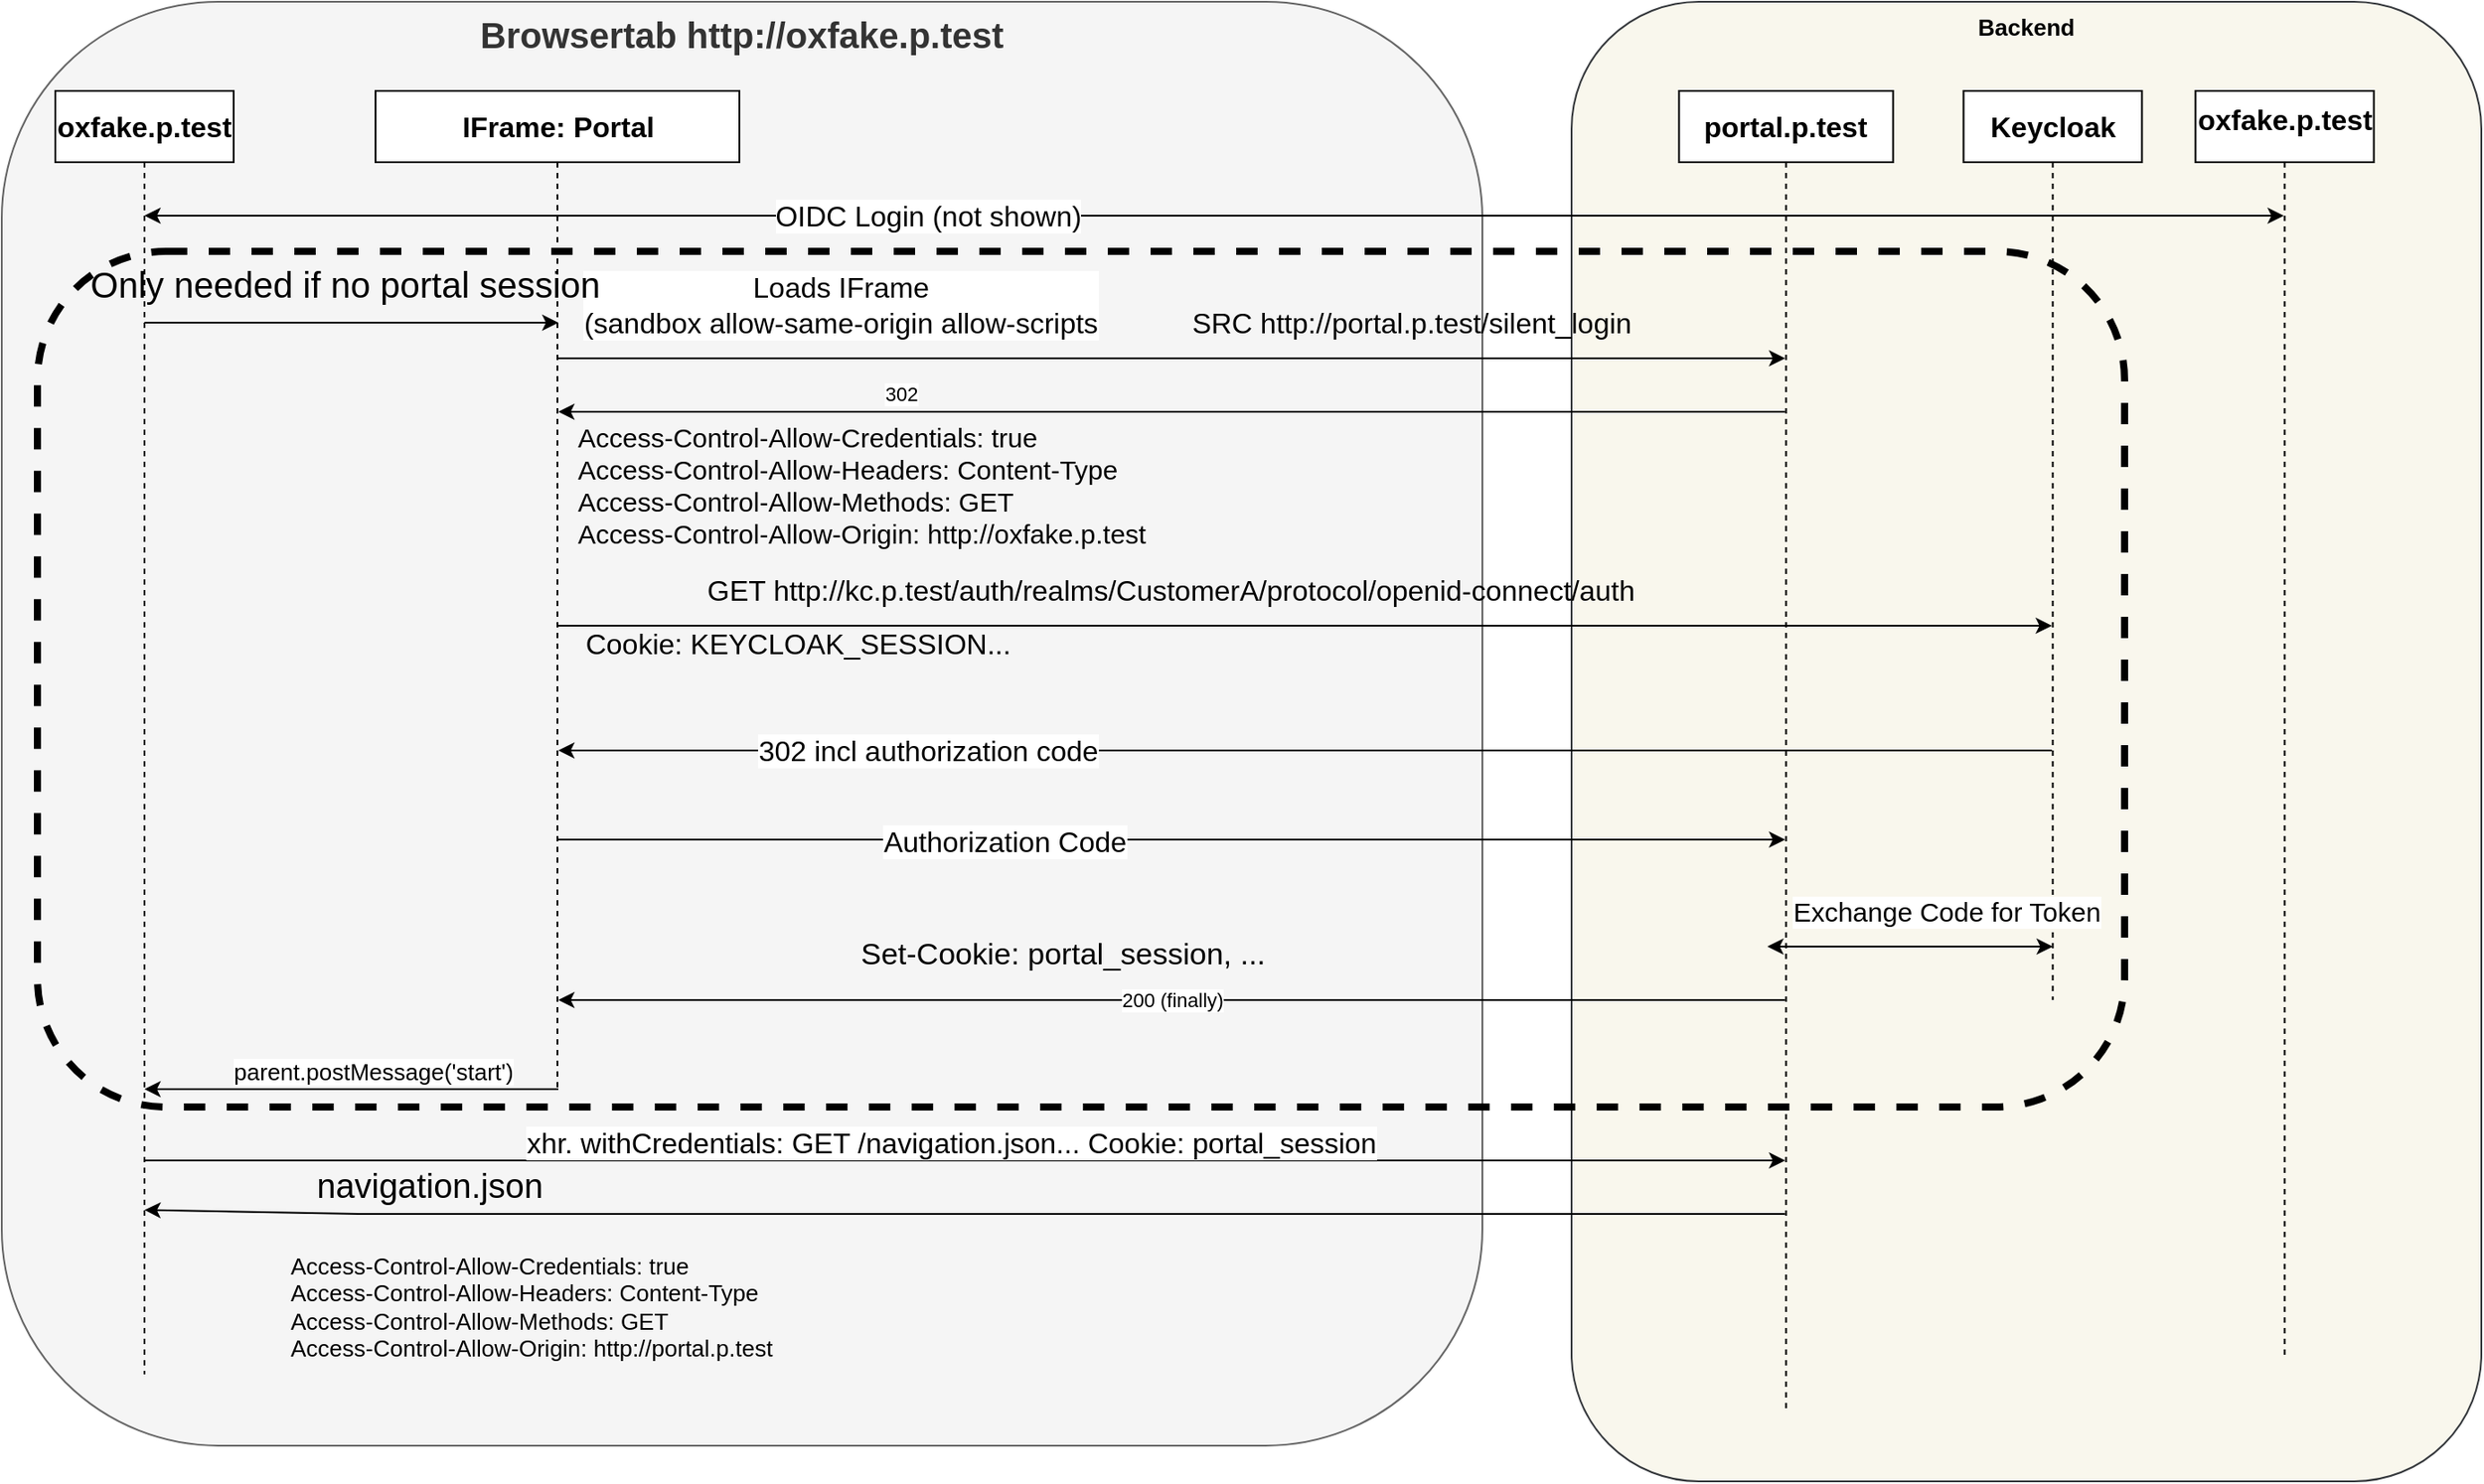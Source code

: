 <mxfile version="15.5.4" type="embed"><diagram id="23iRSUPoRavnBvh4doch" name="Page-1"><mxGraphModel dx="1549" dy="1327" grid="1" gridSize="10" guides="1" tooltips="1" connect="1" arrows="1" fold="1" page="1" pageScale="1" pageWidth="827" pageHeight="1169" math="0" shadow="0"><root><mxCell id="0"/><mxCell id="1" parent="0"/><mxCell id="41" value="&lt;b style=&quot;font-size: 13px;&quot;&gt;&lt;font style=&quot;font-size: 13px;&quot;&gt;Backend&lt;/font&gt;&lt;/b&gt;" style="rounded=1;whiteSpace=wrap;html=1;fontSize=13;align=center;verticalAlign=top;fillColor=#f9f7ed;strokeColor=#36393d;arcSize=14;" parent="1" vertex="1"><mxGeometry x="880" y="70" width="510" height="830" as="geometry"/></mxCell><mxCell id="40" value="&lt;font size=&quot;1&quot;&gt;&lt;b style=&quot;font-size: 20px&quot;&gt;Browsertab http://oxfake.p.test&lt;/b&gt;&lt;/font&gt;" style="rounded=1;whiteSpace=wrap;html=1;align=center;fillColor=#f5f5f5;fontColor=#333333;strokeColor=#666666;verticalAlign=top;" parent="1" vertex="1"><mxGeometry y="70" width="830" height="810" as="geometry"/></mxCell><mxCell id="28" style="edgeStyle=none;rounded=0;orthogonalLoop=1;jettySize=auto;html=1;" parent="1" edge="1"><mxGeometry relative="1" as="geometry"><mxPoint x="80" y="250" as="sourcePoint"/><mxPoint x="312" y="250" as="targetPoint"/><Array as="points"><mxPoint x="250.5" y="250"/></Array></mxGeometry></mxCell><mxCell id="29" value="Loads IFrame&lt;br style=&quot;font-size: 16px;&quot;&gt;(sandbox allow-same-origin allow-scripts" style="edgeLabel;html=1;align=center;verticalAlign=middle;resizable=0;points=[];fontSize=16;" parent="28" vertex="1" connectable="0"><mxGeometry x="-0.041" y="-4" relative="1" as="geometry"><mxPoint x="279" y="-14" as="offset"/></mxGeometry></mxCell><mxCell id="2" value="oxfake.p.test" style="shape=umlLifeline;perimeter=lifelinePerimeter;whiteSpace=wrap;html=1;container=1;collapsible=0;recursiveResize=0;outlineConnect=0;fontSize=16;fontStyle=1" parent="1" vertex="1"><mxGeometry x="30" y="120" width="100" height="720" as="geometry"/></mxCell><mxCell id="10" style="edgeStyle=none;rounded=0;orthogonalLoop=1;jettySize=auto;html=1;fontSize=21;" parent="1" target="5" edge="1"><mxGeometry relative="1" as="geometry"><Array as="points"><mxPoint x="460.5" y="270"/></Array><mxPoint x="312" y="270" as="sourcePoint"/><mxPoint x="600" y="270" as="targetPoint"/></mxGeometry></mxCell><mxCell id="31" value="parent.postMessage('start')" style="edgeStyle=none;rounded=0;orthogonalLoop=1;jettySize=auto;html=1;fontSize=13;" parent="1" edge="1"><mxGeometry x="-0.104" y="-10" relative="1" as="geometry"><mxPoint x="312" y="680" as="sourcePoint"/><mxPoint x="80" y="680" as="targetPoint"/><Array as="points"><mxPoint x="160.5" y="680"/></Array><mxPoint as="offset"/></mxGeometry></mxCell><mxCell id="3" value="IFrame: Portal" style="shape=umlLifeline;perimeter=lifelinePerimeter;whiteSpace=wrap;html=1;container=1;collapsible=0;recursiveResize=0;outlineConnect=0;fontSize=16;fontStyle=1" parent="1" vertex="1"><mxGeometry x="209.5" y="120" width="204" height="560" as="geometry"/></mxCell><mxCell id="11" style="edgeStyle=none;rounded=0;orthogonalLoop=1;jettySize=auto;html=1;fontSize=21;" parent="1" source="5" edge="1"><mxGeometry relative="1" as="geometry"><mxPoint x="600" y="300" as="sourcePoint"/><mxPoint x="312" y="300" as="targetPoint"/><Array as="points"><mxPoint x="430.5" y="300"/></Array></mxGeometry></mxCell><mxCell id="15" value="302" style="edgeLabel;html=1;align=center;verticalAlign=middle;resizable=0;points=[];" parent="11" vertex="1" connectable="0"><mxGeometry x="0.444" y="-4" relative="1" as="geometry"><mxPoint y="-6" as="offset"/></mxGeometry></mxCell><mxCell id="35" style="edgeStyle=none;rounded=0;orthogonalLoop=1;jettySize=auto;html=1;" parent="1" source="5" edge="1"><mxGeometry relative="1" as="geometry"><mxPoint x="600.33" y="750" as="sourcePoint"/><mxPoint x="80" y="747.772" as="targetPoint"/><Array as="points"><mxPoint x="410.83" y="750"/><mxPoint x="200.83" y="750"/></Array></mxGeometry></mxCell><mxCell id="5" value="portal.p.test" style="shape=umlLifeline;perimeter=lifelinePerimeter;whiteSpace=wrap;html=1;container=1;collapsible=0;recursiveResize=0;outlineConnect=0;size=40;fontSize=16;fontStyle=1" parent="1" vertex="1"><mxGeometry x="940.25" y="120" width="120" height="740" as="geometry"/></mxCell><mxCell id="20" style="edgeStyle=none;rounded=0;orthogonalLoop=1;jettySize=auto;html=1;" parent="1" target="6" edge="1"><mxGeometry relative="1" as="geometry"><mxPoint x="312" y="420" as="sourcePoint"/><mxPoint x="760" y="420" as="targetPoint"/><Array as="points"><mxPoint x="320.5" y="420"/></Array></mxGeometry></mxCell><mxCell id="6" value="Keycloak" style="shape=umlLifeline;perimeter=lifelinePerimeter;whiteSpace=wrap;html=1;container=1;collapsible=0;recursiveResize=0;outlineConnect=0;fontSize=16;fontStyle=1" parent="1" vertex="1"><mxGeometry x="1099.75" y="120" width="100" height="510" as="geometry"/></mxCell><mxCell id="12" value="&lt;div style=&quot;font-size: 15px&quot;&gt;&lt;font style=&quot;font-size: 15px&quot;&gt;Access-Control-Allow-Credentials: true&lt;/font&gt;&lt;/div&gt;&lt;div style=&quot;font-size: 15px&quot;&gt;&lt;font style=&quot;font-size: 15px&quot;&gt;Access-Control-Allow-Headers: Content-Type&lt;/font&gt;&lt;/div&gt;&lt;div style=&quot;font-size: 15px&quot;&gt;&lt;font style=&quot;font-size: 15px&quot;&gt;Access-Control-Allow-Methods: GET&lt;/font&gt;&lt;/div&gt;&lt;div style=&quot;font-size: 15px&quot;&gt;&lt;font style=&quot;font-size: 15px&quot;&gt;Access-Control-Allow-Origin: http://oxfake.p.test&lt;/font&gt;&lt;/div&gt;&lt;div style=&quot;font-size: 15px&quot;&gt;&lt;br&gt;&lt;/div&gt;" style="text;html=1;strokeColor=none;fillColor=none;align=left;verticalAlign=middle;whiteSpace=wrap;rounded=0;fontSize=16;" parent="1" vertex="1"><mxGeometry x="320.5" y="330" width="350" height="40" as="geometry"/></mxCell><mxCell id="13" value="SRC http://portal.p.test/silent_login" style="text;html=1;align=center;verticalAlign=middle;resizable=0;points=[];autosize=1;strokeColor=none;fillColor=none;fontSize=16;" parent="1" vertex="1"><mxGeometry x="660" y="240" width="260" height="20" as="geometry"/></mxCell><mxCell id="16" value="" style="endArrow=classic;html=1;rounded=0;" parent="1" source="6" edge="1"><mxGeometry width="50" height="50" relative="1" as="geometry"><mxPoint x="760" y="490" as="sourcePoint"/><mxPoint x="312" y="490" as="targetPoint"/><Array as="points"><mxPoint x="540.5" y="490"/><mxPoint x="330.5" y="490"/></Array></mxGeometry></mxCell><mxCell id="21" value="302 incl authorization code" style="edgeLabel;html=1;align=center;verticalAlign=middle;resizable=0;points=[];fontSize=16;" parent="16" vertex="1" connectable="0"><mxGeometry x="0.622" y="-3" relative="1" as="geometry"><mxPoint x="48" y="3" as="offset"/></mxGeometry></mxCell><mxCell id="18" value="Cookie: KEYCLOAK_SESSION..." style="text;html=1;align=center;verticalAlign=middle;resizable=0;points=[];autosize=1;strokeColor=none;fillColor=none;fontSize=16;" parent="1" vertex="1"><mxGeometry x="315.5" y="420" width="260" height="20" as="geometry"/></mxCell><mxCell id="22" value="" style="endArrow=classic;html=1;rounded=0;" parent="1" target="5" edge="1"><mxGeometry width="50" height="50" relative="1" as="geometry"><mxPoint x="312" y="540" as="sourcePoint"/><mxPoint x="600" y="540" as="targetPoint"/><Array as="points"><mxPoint x="530.5" y="540"/></Array></mxGeometry></mxCell><mxCell id="23" value="Authorization Code" style="edgeLabel;html=1;align=center;verticalAlign=middle;resizable=0;points=[];fontSize=16;" parent="22" vertex="1" connectable="0"><mxGeometry x="-0.278" y="-1" relative="1" as="geometry"><mxPoint x="1" as="offset"/></mxGeometry></mxCell><mxCell id="25" value="&lt;font style=&quot;font-size: 15px&quot;&gt;Exchange Code for Token&lt;/font&gt;" style="endArrow=classic;startArrow=classic;html=1;rounded=0;" parent="1" edge="1"><mxGeometry x="0.253" y="20" width="50" height="50" relative="1" as="geometry"><mxPoint x="989.75" y="600" as="sourcePoint"/><mxPoint x="1149.75" y="600" as="targetPoint"/><Array as="points"><mxPoint x="1030.25" y="600"/><mxPoint x="1100" y="600"/></Array><mxPoint as="offset"/></mxGeometry></mxCell><mxCell id="27" value="200 (finally)" style="edgeStyle=none;rounded=0;orthogonalLoop=1;jettySize=auto;html=1;" parent="1" source="5" edge="1"><mxGeometry relative="1" as="geometry"><mxPoint x="600" y="630" as="sourcePoint"/><mxPoint x="312" y="630" as="targetPoint"/><Array as="points"><mxPoint x="350.5" y="630"/></Array></mxGeometry></mxCell><mxCell id="30" value="&lt;font style=&quot;font-size: 17px&quot;&gt;Set-Cookie: portal_session, ...&lt;br&gt;&lt;br&gt;&lt;/font&gt;" style="text;html=1;strokeColor=none;fillColor=none;align=center;verticalAlign=middle;whiteSpace=wrap;rounded=0;fontSize=13;" parent="1" vertex="1"><mxGeometry x="360" y="600" width="470" height="30" as="geometry"/></mxCell><mxCell id="33" value="" style="endArrow=classic;html=1;rounded=0;" parent="1" target="5" edge="1"><mxGeometry width="50" height="50" relative="1" as="geometry"><mxPoint x="80.497" y="720" as="sourcePoint"/><mxPoint x="600.83" y="720" as="targetPoint"/></mxGeometry></mxCell><mxCell id="34" value="&lt;font style=&quot;font-size: 16px&quot;&gt;xhr. withCredentials: GET /navigation.json... Cookie: portal_session&lt;/font&gt;" style="edgeLabel;html=1;align=center;verticalAlign=middle;resizable=0;points=[];fontSize=16;" parent="33" vertex="1" connectable="0"><mxGeometry x="0.118" y="-3" relative="1" as="geometry"><mxPoint x="-63" y="-13" as="offset"/></mxGeometry></mxCell><mxCell id="36" value="&lt;div style=&quot;font-size: 13px&quot;&gt;Access-Control-Allow-Credentials: true&lt;/div&gt;&lt;div style=&quot;font-size: 13px&quot;&gt;Access-Control-Allow-Headers: Content-Type&lt;/div&gt;&lt;div style=&quot;font-size: 13px&quot;&gt;Access-Control-Allow-Methods: GET&lt;/div&gt;&lt;div style=&quot;font-size: 13px&quot;&gt;Access-Control-Allow-Origin: http://portal.p.test&lt;/div&gt;&lt;div style=&quot;font-size: 13px&quot;&gt;&lt;br&gt;&lt;/div&gt;" style="text;html=1;strokeColor=none;fillColor=none;align=left;verticalAlign=middle;whiteSpace=wrap;rounded=0;fontSize=13;" parent="1" vertex="1"><mxGeometry x="160" y="790" width="350" height="40" as="geometry"/></mxCell><mxCell id="42" value="&lt;font style=&quot;font-size: 16px;&quot;&gt;oxfake.p.test&lt;/font&gt;" style="shape=umlLifeline;perimeter=lifelinePerimeter;whiteSpace=wrap;html=1;container=1;collapsible=0;recursiveResize=0;outlineConnect=0;fontSize=16;align=center;verticalAlign=top;fontStyle=1" parent="1" vertex="1"><mxGeometry x="1229.75" y="120" width="100" height="710" as="geometry"/></mxCell><mxCell id="44" value="" style="endArrow=classic;startArrow=classic;html=1;rounded=0;fontSize=13;" parent="1" source="2" target="42" edge="1"><mxGeometry width="50" height="50" relative="1" as="geometry"><mxPoint x="550" y="470" as="sourcePoint"/><mxPoint x="600" y="420" as="targetPoint"/><Array as="points"><mxPoint x="840" y="190"/></Array></mxGeometry></mxCell><mxCell id="45" value="OIDC Login (not shown)" style="edgeLabel;html=1;align=center;verticalAlign=middle;resizable=0;points=[];fontSize=16;" parent="44" vertex="1" connectable="0"><mxGeometry x="-0.268" relative="1" as="geometry"><mxPoint as="offset"/></mxGeometry></mxCell><mxCell id="54" value="&lt;font style=&quot;font-size: 19px&quot;&gt;navigation.json&lt;/font&gt;" style="text;html=1;strokeColor=none;fillColor=none;align=center;verticalAlign=middle;whiteSpace=wrap;rounded=0;fontSize=16;" parent="1" vertex="1"><mxGeometry x="210" y="720" width="60" height="30" as="geometry"/></mxCell><mxCell id="17" value="&lt;font style=&quot;font-size: 16px&quot;&gt;GET http://kc.p.test/auth/realms/CustomerA/protocol/openid-connect/auth&lt;/font&gt;" style="text;html=1;align=center;verticalAlign=middle;resizable=0;points=[];autosize=1;strokeColor=none;fillColor=none;" parent="1" vertex="1"><mxGeometry x="390" y="390" width="530" height="20" as="geometry"/></mxCell><mxCell id="55" value="&lt;font style=&quot;font-size: 20px&quot;&gt;&amp;nbsp; &amp;nbsp; &amp;nbsp;Only needed if no portal session&lt;/font&gt;" style="rounded=1;whiteSpace=wrap;html=1;fillColor=none;dashed=1;strokeWidth=4;align=left;verticalAlign=top;" vertex="1" parent="1"><mxGeometry x="20" y="210" width="1170" height="480" as="geometry"/></mxCell></root></mxGraphModel></diagram></mxfile>